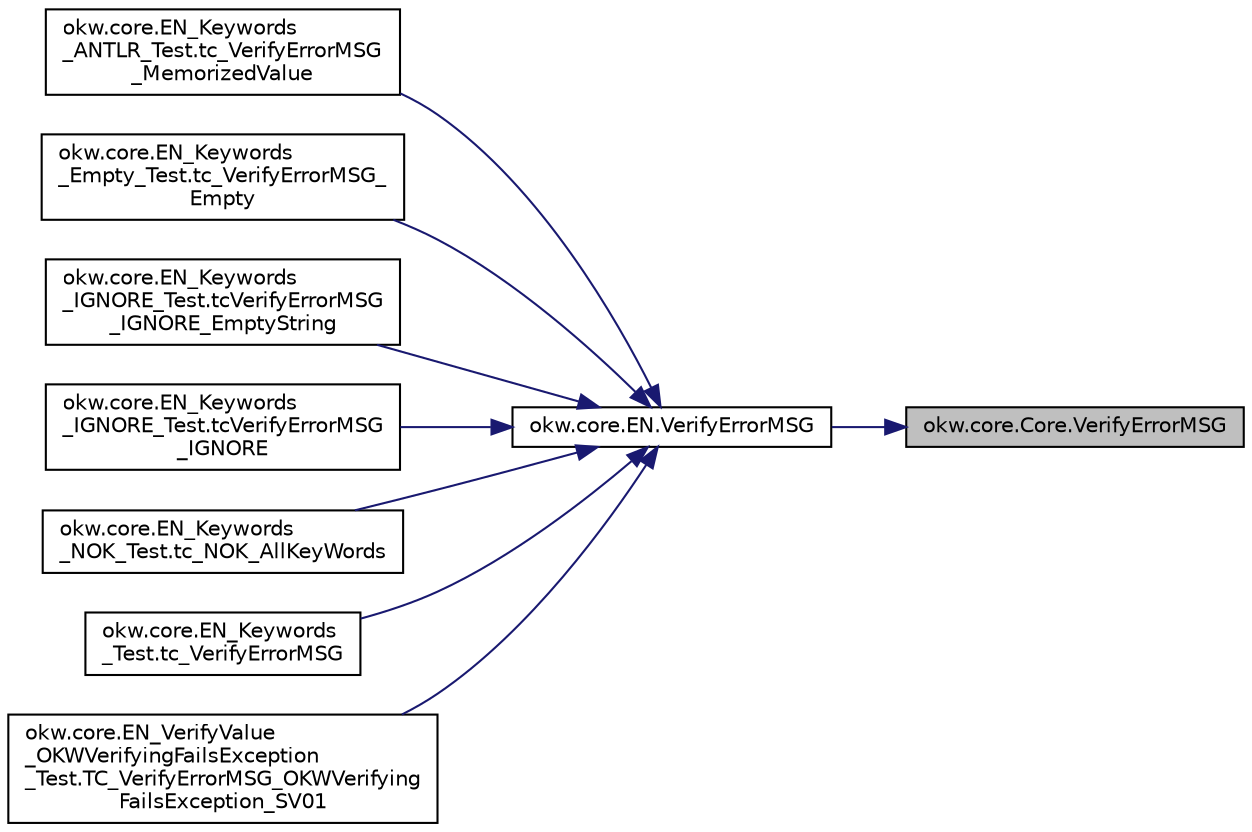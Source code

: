 digraph "okw.core.Core.VerifyErrorMSG"
{
 // INTERACTIVE_SVG=YES
 // LATEX_PDF_SIZE
  edge [fontname="Helvetica",fontsize="10",labelfontname="Helvetica",labelfontsize="10"];
  node [fontname="Helvetica",fontsize="10",shape=record];
  rankdir="RL";
  Node4313 [label="okw.core.Core.VerifyErrorMSG",height=0.2,width=0.4,color="black", fillcolor="grey75", style="filled", fontcolor="black",tooltip="Überprüft Fehlermeldungen in mit Angular validierten Formularen."];
  Node4313 -> Node4314 [dir="back",color="midnightblue",fontsize="10",style="solid",fontname="Helvetica"];
  Node4314 [label="okw.core.EN.VerifyErrorMSG",height=0.2,width=0.4,color="black", fillcolor="white", style="filled",URL="$classokw_1_1core_1_1_e_n.html#a28f8c99828b7367438c4aabdf7cf81d1",tooltip="Überprüft Fehlermeldungen in mit Angular validierten Formularen."];
  Node4314 -> Node4315 [dir="back",color="midnightblue",fontsize="10",style="solid",fontname="Helvetica"];
  Node4315 [label="okw.core.EN_Keywords\l_ANTLR_Test.tc_VerifyErrorMSG\l_MemorizedValue",height=0.2,width=0.4,color="black", fillcolor="white", style="filled",URL="$classokw_1_1core_1_1_e_n___keywords___a_n_t_l_r___test.html#a9bc6bd328e5310eadfdafb24a2622dbd",tooltip=" "];
  Node4314 -> Node4316 [dir="back",color="midnightblue",fontsize="10",style="solid",fontname="Helvetica"];
  Node4316 [label="okw.core.EN_Keywords\l_Empty_Test.tc_VerifyErrorMSG_\lEmpty",height=0.2,width=0.4,color="black", fillcolor="white", style="filled",URL="$classokw_1_1core_1_1_e_n___keywords___empty___test.html#a8f2055665a8a22cf551be60b3ceac7e4",tooltip="Prüft \"${EMPTY}\" für das Schlüsslewort VerifyErrorMSG(string,string)"];
  Node4314 -> Node4317 [dir="back",color="midnightblue",fontsize="10",style="solid",fontname="Helvetica"];
  Node4317 [label="okw.core.EN_Keywords\l_IGNORE_Test.tcVerifyErrorMSG\l_IGNORE_EmptyString",height=0.2,width=0.4,color="black", fillcolor="white", style="filled",URL="$classokw_1_1core_1_1_e_n___keywords___i_g_n_o_r_e___test.html#af3b8fa0ea0a1f1c6e4eab833b781f56d",tooltip="Prüft ob das Schlüsselwort VerifyErrorMSG( FN, \"\" ) nicht ausgeführt wird."];
  Node4314 -> Node4318 [dir="back",color="midnightblue",fontsize="10",style="solid",fontname="Helvetica"];
  Node4318 [label="okw.core.EN_Keywords\l_IGNORE_Test.tcVerifyErrorMSG\l_IGNORE",height=0.2,width=0.4,color="black", fillcolor="white", style="filled",URL="$classokw_1_1core_1_1_e_n___keywords___i_g_n_o_r_e___test.html#a673680c34403bdc8bcce841086b4babe",tooltip="Prüft ob das Schlüsselwort VerifyErrorMSG( FN, \"${IGNORE}\" ) nicht ausgeführt wird."];
  Node4314 -> Node4319 [dir="back",color="midnightblue",fontsize="10",style="solid",fontname="Helvetica"];
  Node4319 [label="okw.core.EN_Keywords\l_NOK_Test.tc_NOK_AllKeyWords",height=0.2,width=0.4,color="black", fillcolor="white", style="filled",URL="$classokw_1_1core_1_1_e_n___keywords___n_o_k___test.html#a81a960a2341dfb0e27da7871291c84dc",tooltip="Prüft methoden aufruf für einen einfachen Click."];
  Node4314 -> Node4320 [dir="back",color="midnightblue",fontsize="10",style="solid",fontname="Helvetica"];
  Node4320 [label="okw.core.EN_Keywords\l_Test.tc_VerifyErrorMSG",height=0.2,width=0.4,color="black", fillcolor="white", style="filled",URL="$classokw_1_1core_1_1_e_n___keywords___test.html#a03b62146e130efd8153b308255c2bd58",tooltip="\"Normaler\" Testfall für das Schlüsselwort EN.VerifyErrorMSG(String,String)."];
  Node4314 -> Node4321 [dir="back",color="midnightblue",fontsize="10",style="solid",fontname="Helvetica"];
  Node4321 [label="okw.core.EN_VerifyValue\l_OKWVerifyingFailsException\l_Test.TC_VerifyErrorMSG_OKWVerifying\lFailsException_SV01",height=0.2,width=0.4,color="black", fillcolor="white", style="filled",URL="$classokw_1_1core_1_1_e_n___verify_value___o_k_w_verifying_fails_exception___test.html#aa77bf4d1c2994a140ab3882a498a109e",tooltip="Test auf das fehlerwerfen von VerifyErrorMSG."];
}
